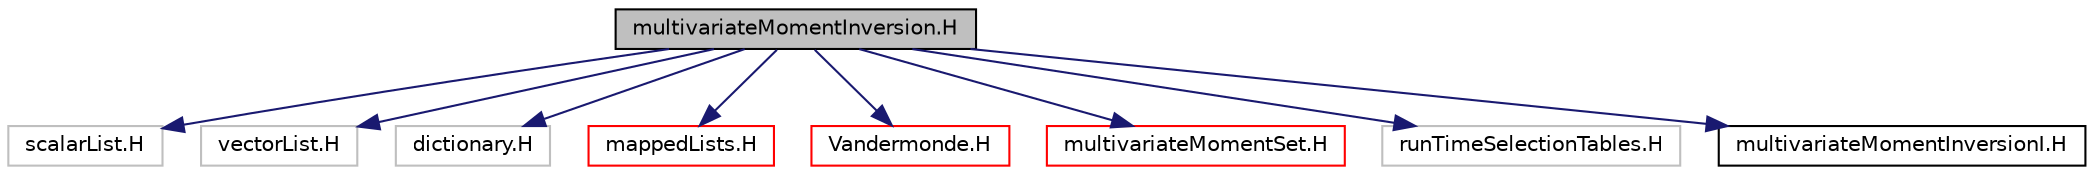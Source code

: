 digraph "multivariateMomentInversion.H"
{
  bgcolor="transparent";
  edge [fontname="Helvetica",fontsize="10",labelfontname="Helvetica",labelfontsize="10"];
  node [fontname="Helvetica",fontsize="10",shape=record];
  Node0 [label="multivariateMomentInversion.H",height=0.2,width=0.4,color="black", fillcolor="grey75", style="filled", fontcolor="black"];
  Node0 -> Node1 [color="midnightblue",fontsize="10",style="solid",fontname="Helvetica"];
  Node1 [label="scalarList.H",height=0.2,width=0.4,color="grey75"];
  Node0 -> Node2 [color="midnightblue",fontsize="10",style="solid",fontname="Helvetica"];
  Node2 [label="vectorList.H",height=0.2,width=0.4,color="grey75"];
  Node0 -> Node3 [color="midnightblue",fontsize="10",style="solid",fontname="Helvetica"];
  Node3 [label="dictionary.H",height=0.2,width=0.4,color="grey75"];
  Node0 -> Node4 [color="midnightblue",fontsize="10",style="solid",fontname="Helvetica"];
  Node4 [label="mappedLists.H",height=0.2,width=0.4,color="red",URL="$a00017.html"];
  Node0 -> Node10 [color="midnightblue",fontsize="10",style="solid",fontname="Helvetica"];
  Node10 [label="Vandermonde.H",height=0.2,width=0.4,color="red",URL="$a00707.html"];
  Node0 -> Node13 [color="midnightblue",fontsize="10",style="solid",fontname="Helvetica"];
  Node13 [label="multivariateMomentSet.H",height=0.2,width=0.4,color="red",URL="$a00341.html"];
  Node0 -> Node17 [color="midnightblue",fontsize="10",style="solid",fontname="Helvetica"];
  Node17 [label="runTimeSelectionTables.H",height=0.2,width=0.4,color="grey75"];
  Node0 -> Node18 [color="midnightblue",fontsize="10",style="solid",fontname="Helvetica"];
  Node18 [label="multivariateMomentInversionI.H",height=0.2,width=0.4,color="black",URL="$a00224.html"];
}
